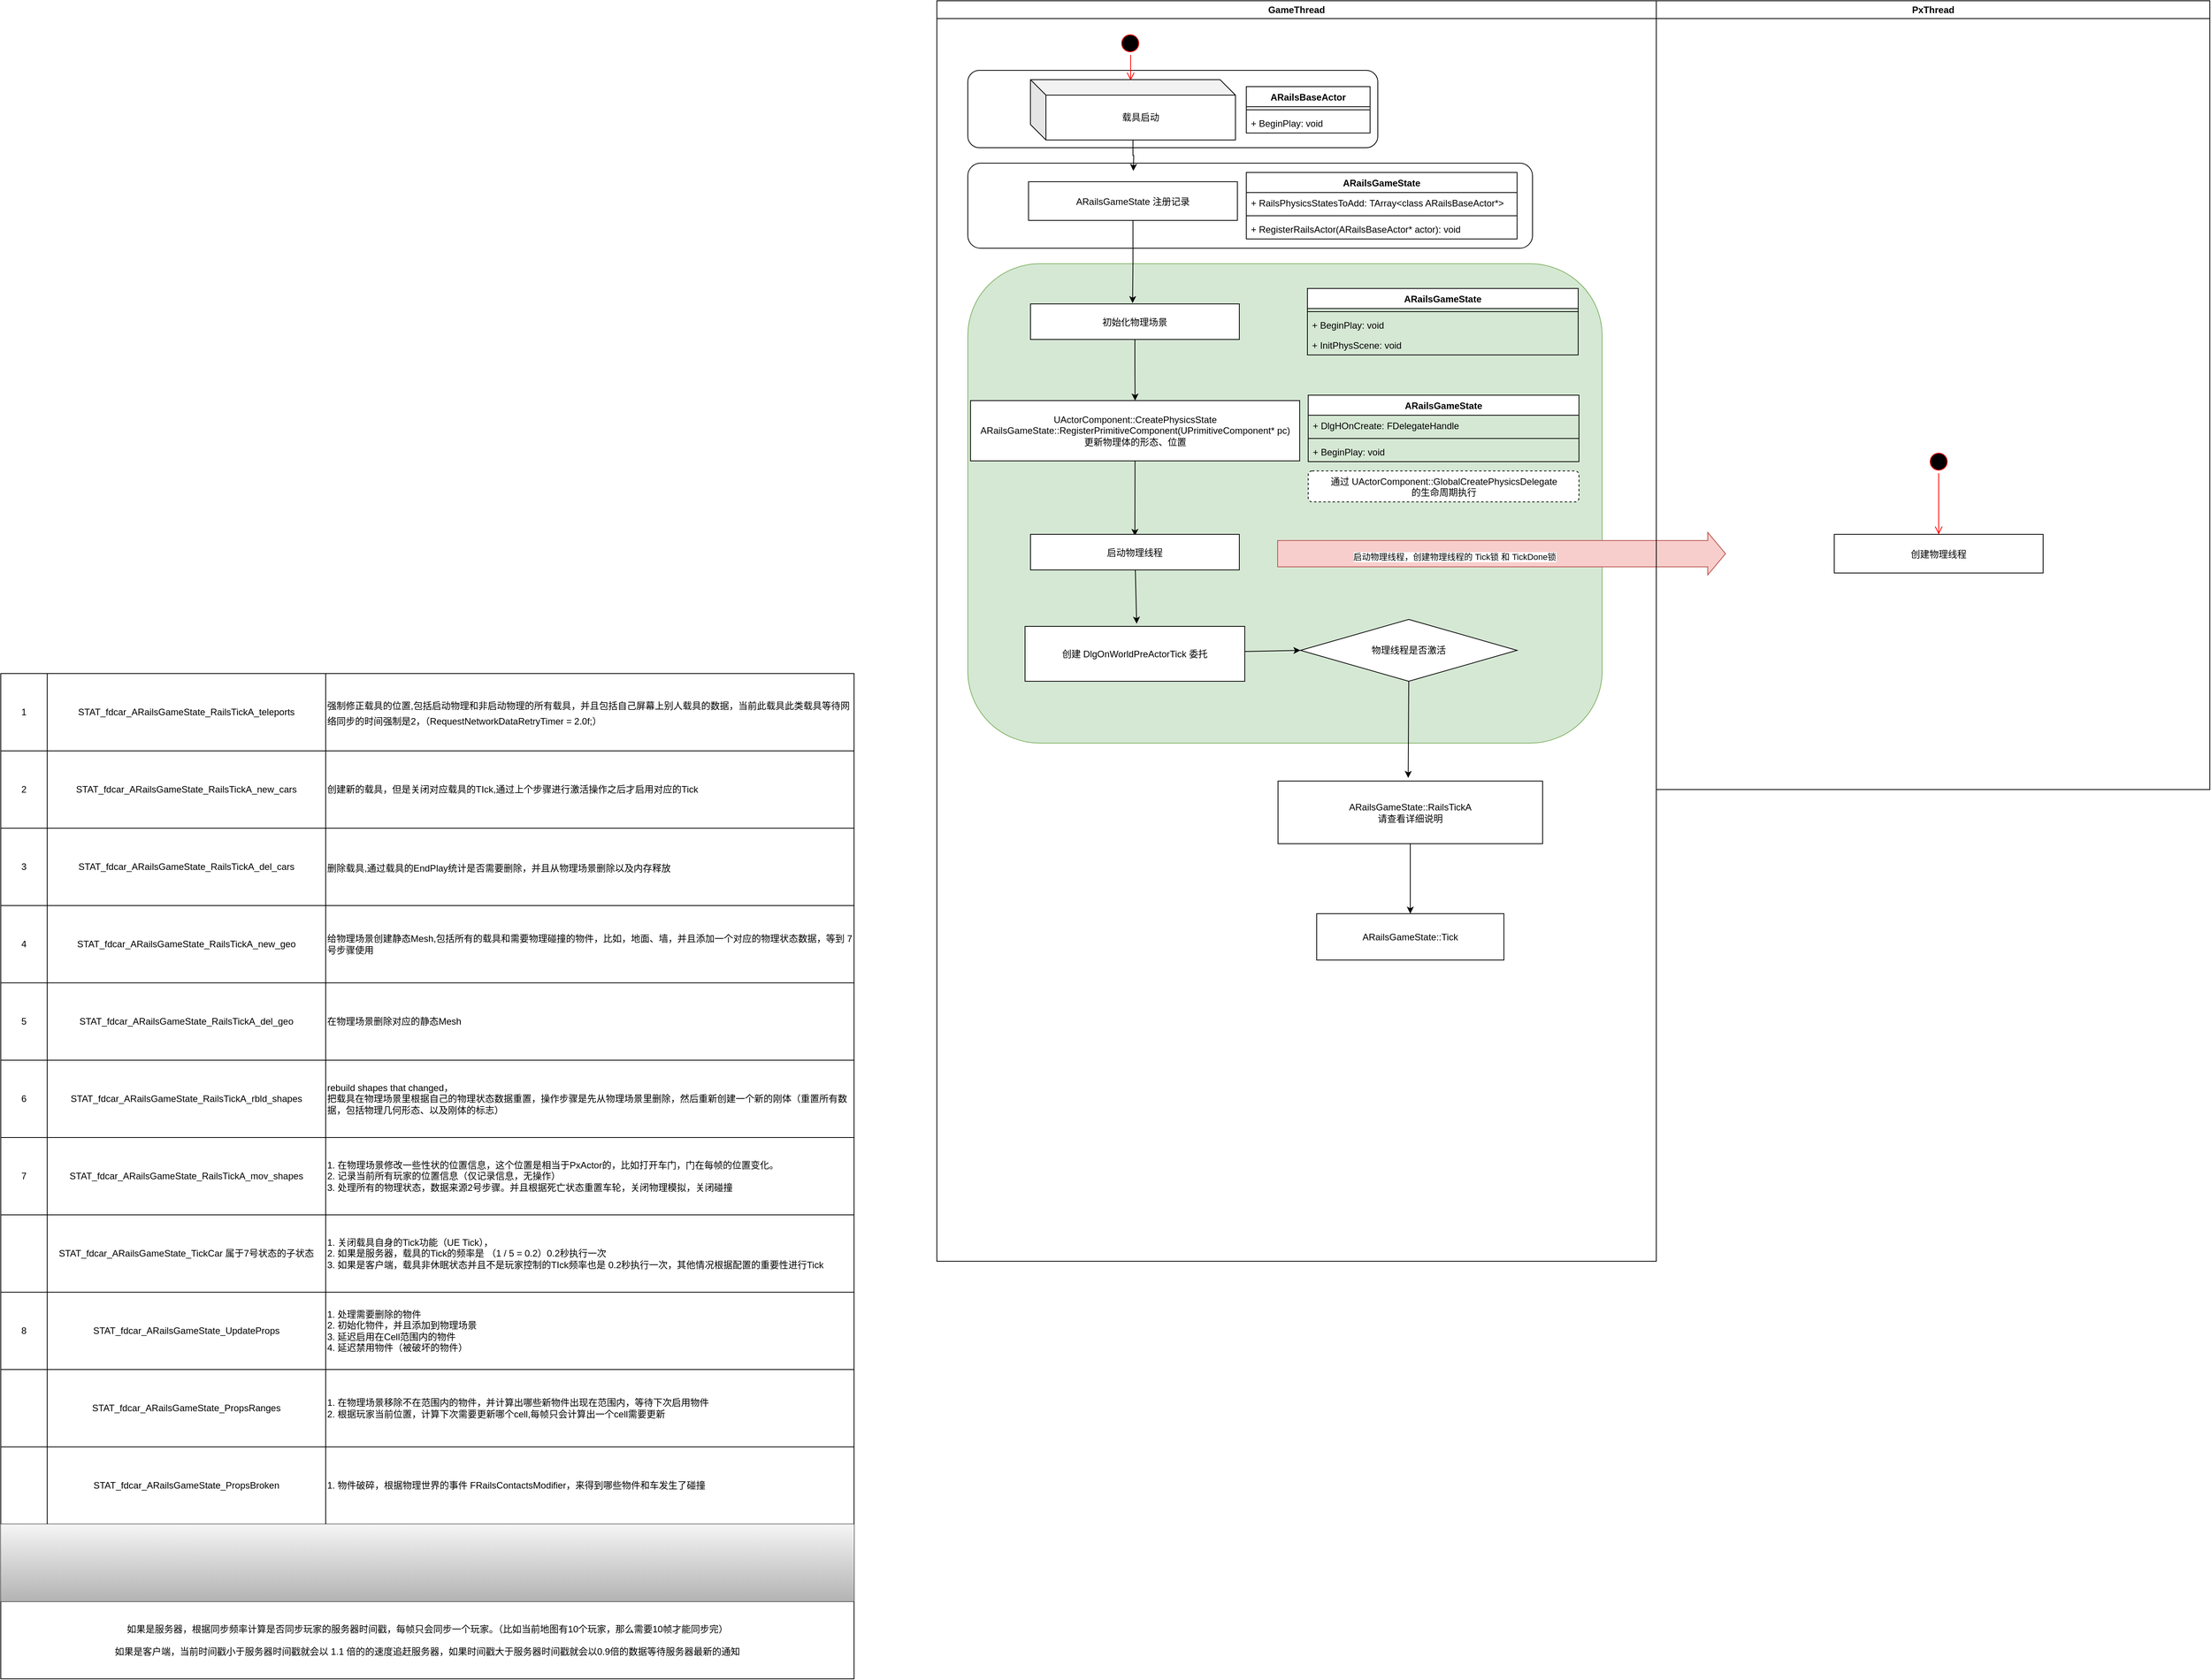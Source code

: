 <mxfile version="20.8.5" type="github">
  <diagram name="Page-1" id="e7e014a7-5840-1c2e-5031-d8a46d1fe8dd">
    <mxGraphModel dx="3088" dy="756" grid="1" gridSize="10" guides="1" tooltips="1" connect="1" arrows="1" fold="1" page="1" pageScale="1" pageWidth="1654" pageHeight="1169" background="none" math="0" shadow="0">
      <root>
        <mxCell id="0" />
        <mxCell id="1" parent="0" />
        <mxCell id="2" value="GameThread" style="swimlane;whiteSpace=wrap" parent="1" vertex="1">
          <mxGeometry x="-140" y="150" width="930" height="1630" as="geometry" />
        </mxCell>
        <mxCell id="wbHjeguqodvjs2tDxC9u-78" value="" style="rounded=1;whiteSpace=wrap;html=1;direction=east;labelBackgroundColor=none;labelBorderColor=none;fillColor=#d5e8d4;strokeColor=#82b366;" parent="2" vertex="1">
          <mxGeometry x="40" y="340" width="820" height="620" as="geometry" />
        </mxCell>
        <mxCell id="wbHjeguqodvjs2tDxC9u-75" value="" style="rounded=1;whiteSpace=wrap;html=1;fontColor=#000000;" parent="2" vertex="1">
          <mxGeometry x="40" y="210" width="730" height="110" as="geometry" />
        </mxCell>
        <mxCell id="wbHjeguqodvjs2tDxC9u-59" value="" style="rounded=1;whiteSpace=wrap;html=1;fontColor=#000000;" parent="2" vertex="1">
          <mxGeometry x="40" y="90" width="530" height="100" as="geometry" />
        </mxCell>
        <mxCell id="5" value="" style="ellipse;shape=startState;fillColor=#000000;strokeColor=#ff0000;" parent="2" vertex="1">
          <mxGeometry x="235" y="40" width="30" height="30" as="geometry" />
        </mxCell>
        <mxCell id="6" value="" style="edgeStyle=elbowEdgeStyle;elbow=horizontal;verticalAlign=bottom;endArrow=open;endSize=8;strokeColor=#FF0000;endFill=1;rounded=0;entryX=0.488;entryY=0.013;entryDx=0;entryDy=0;entryPerimeter=0;" parent="2" source="5" target="wbHjeguqodvjs2tDxC9u-44" edge="1">
          <mxGeometry x="171" y="40" as="geometry">
            <mxPoint x="186.5" y="110" as="targetPoint" />
          </mxGeometry>
        </mxCell>
        <mxCell id="wbHjeguqodvjs2tDxC9u-52" value="" style="edgeStyle=orthogonalEdgeStyle;rounded=0;orthogonalLoop=1;jettySize=auto;html=1;fontColor=#000000;entryX=0.489;entryY=-0.022;entryDx=0;entryDy=0;entryPerimeter=0;verticalAlign=bottom;" parent="2" source="8" target="10" edge="1">
          <mxGeometry relative="1" as="geometry" />
        </mxCell>
        <mxCell id="8" value="ARailsGameState 注册记录" style="" parent="2" vertex="1">
          <mxGeometry x="118.5" y="234" width="270" height="50" as="geometry" />
        </mxCell>
        <mxCell id="wbHjeguqodvjs2tDxC9u-53" value="" style="edgeStyle=orthogonalEdgeStyle;rounded=0;orthogonalLoop=1;jettySize=auto;html=1;fontColor=#000000;" parent="2" source="10" target="wbHjeguqodvjs2tDxC9u-45" edge="1">
          <mxGeometry relative="1" as="geometry" />
        </mxCell>
        <mxCell id="10" value="初始化物理场景" style="" parent="2" vertex="1">
          <mxGeometry x="121" y="392" width="270" height="46" as="geometry" />
        </mxCell>
        <mxCell id="wbHjeguqodvjs2tDxC9u-50" style="edgeStyle=orthogonalEdgeStyle;rounded=0;orthogonalLoop=1;jettySize=auto;html=1;fontColor=#000000;verticalAlign=bottom;" parent="2" source="wbHjeguqodvjs2tDxC9u-44" edge="1">
          <mxGeometry relative="1" as="geometry">
            <mxPoint x="254" y="220" as="targetPoint" />
          </mxGeometry>
        </mxCell>
        <mxCell id="wbHjeguqodvjs2tDxC9u-44" value="载具启动" style="shape=cube;whiteSpace=wrap;html=1;boundedLbl=1;backgroundOutline=1;darkOpacity=0.05;darkOpacity2=0.1;" parent="2" vertex="1">
          <mxGeometry x="121" y="102" width="265" height="78" as="geometry" />
        </mxCell>
        <mxCell id="wbHjeguqodvjs2tDxC9u-107" value="" style="edgeStyle=none;rounded=0;orthogonalLoop=1;jettySize=auto;html=1;fontColor=#000000;entryX=0.5;entryY=0.043;entryDx=0;entryDy=0;entryPerimeter=0;" parent="2" source="wbHjeguqodvjs2tDxC9u-45" target="wbHjeguqodvjs2tDxC9u-106" edge="1">
          <mxGeometry relative="1" as="geometry" />
        </mxCell>
        <mxCell id="wbHjeguqodvjs2tDxC9u-45" value="UActorComponent::CreatePhysicsState&lt;br&gt;ARailsGameState::RegisterPrimitiveComponent(UPrimitiveComponent* pc)&lt;br&gt;更新物理体的形态、位置" style="html=1;fontColor=#000000;" parent="2" vertex="1">
          <mxGeometry x="43.5" y="517" width="425.5" height="78" as="geometry" />
        </mxCell>
        <mxCell id="wbHjeguqodvjs2tDxC9u-54" value="ARailsBaseActor" style="swimlane;fontStyle=1;align=center;verticalAlign=top;childLayout=stackLayout;horizontal=1;startSize=26;horizontalStack=0;resizeParent=1;resizeParentMax=0;resizeLast=0;collapsible=1;marginBottom=0;fontColor=#000000;" parent="2" vertex="1">
          <mxGeometry x="400" y="111" width="160" height="60" as="geometry" />
        </mxCell>
        <mxCell id="wbHjeguqodvjs2tDxC9u-56" value="" style="line;strokeWidth=1;fillColor=none;align=left;verticalAlign=middle;spacingTop=-1;spacingLeft=3;spacingRight=3;rotatable=0;labelPosition=right;points=[];portConstraint=eastwest;strokeColor=inherit;fontColor=#000000;" parent="wbHjeguqodvjs2tDxC9u-54" vertex="1">
          <mxGeometry y="26" width="160" height="8" as="geometry" />
        </mxCell>
        <mxCell id="wbHjeguqodvjs2tDxC9u-57" value="+ BeginPlay: void" style="text;strokeColor=none;fillColor=none;align=left;verticalAlign=top;spacingLeft=4;spacingRight=4;overflow=hidden;rotatable=0;points=[[0,0.5],[1,0.5]];portConstraint=eastwest;fontColor=#000000;" parent="wbHjeguqodvjs2tDxC9u-54" vertex="1">
          <mxGeometry y="34" width="160" height="26" as="geometry" />
        </mxCell>
        <mxCell id="wbHjeguqodvjs2tDxC9u-60" value="ARailsGameState" style="swimlane;fontStyle=1;align=center;verticalAlign=top;childLayout=stackLayout;horizontal=1;startSize=26;horizontalStack=0;resizeParent=1;resizeParentMax=0;resizeLast=0;collapsible=1;marginBottom=0;fontColor=#000000;" parent="2" vertex="1">
          <mxGeometry x="400" y="222" width="350" height="86" as="geometry" />
        </mxCell>
        <mxCell id="wbHjeguqodvjs2tDxC9u-61" value="+ RailsPhysicsStatesToAdd: TArray&lt;class ARailsBaseActor*&gt; " style="text;strokeColor=none;fillColor=none;align=left;verticalAlign=top;spacingLeft=4;spacingRight=4;overflow=hidden;rotatable=0;points=[[0,0.5],[1,0.5]];portConstraint=eastwest;fontColor=#000000;" parent="wbHjeguqodvjs2tDxC9u-60" vertex="1">
          <mxGeometry y="26" width="350" height="26" as="geometry" />
        </mxCell>
        <mxCell id="wbHjeguqodvjs2tDxC9u-62" value="" style="line;strokeWidth=1;fillColor=none;align=left;verticalAlign=middle;spacingTop=-1;spacingLeft=3;spacingRight=3;rotatable=0;labelPosition=right;points=[];portConstraint=eastwest;strokeColor=inherit;fontColor=#000000;" parent="wbHjeguqodvjs2tDxC9u-60" vertex="1">
          <mxGeometry y="52" width="350" height="8" as="geometry" />
        </mxCell>
        <mxCell id="wbHjeguqodvjs2tDxC9u-63" value="+ RegisterRailsActor(ARailsBaseActor* actor): void" style="text;strokeColor=none;fillColor=none;align=left;verticalAlign=top;spacingLeft=4;spacingRight=4;overflow=hidden;rotatable=0;points=[[0,0.5],[1,0.5]];portConstraint=eastwest;fontColor=#000000;" parent="wbHjeguqodvjs2tDxC9u-60" vertex="1">
          <mxGeometry y="60" width="350" height="26" as="geometry" />
        </mxCell>
        <mxCell id="wbHjeguqodvjs2tDxC9u-79" value="ARailsGameState" style="swimlane;fontStyle=1;align=center;verticalAlign=top;childLayout=stackLayout;horizontal=1;startSize=26;horizontalStack=0;resizeParent=1;resizeParentMax=0;resizeLast=0;collapsible=1;marginBottom=0;fontColor=#000000;" parent="2" vertex="1">
          <mxGeometry x="479" y="372" width="350" height="86" as="geometry" />
        </mxCell>
        <mxCell id="wbHjeguqodvjs2tDxC9u-81" value="" style="line;strokeWidth=1;fillColor=none;align=left;verticalAlign=middle;spacingTop=-1;spacingLeft=3;spacingRight=3;rotatable=0;labelPosition=right;points=[];portConstraint=eastwest;strokeColor=inherit;fontColor=#000000;" parent="wbHjeguqodvjs2tDxC9u-79" vertex="1">
          <mxGeometry y="26" width="350" height="8" as="geometry" />
        </mxCell>
        <mxCell id="wbHjeguqodvjs2tDxC9u-82" value="+ BeginPlay: void" style="text;strokeColor=none;fillColor=none;align=left;verticalAlign=top;spacingLeft=4;spacingRight=4;overflow=hidden;rotatable=0;points=[[0,0.5],[1,0.5]];portConstraint=eastwest;fontColor=#000000;" parent="wbHjeguqodvjs2tDxC9u-79" vertex="1">
          <mxGeometry y="34" width="350" height="26" as="geometry" />
        </mxCell>
        <mxCell id="wbHjeguqodvjs2tDxC9u-83" value="+ InitPhysScene: void" style="text;strokeColor=none;fillColor=none;align=left;verticalAlign=top;spacingLeft=4;spacingRight=4;overflow=hidden;rotatable=0;points=[[0,0.5],[1,0.5]];portConstraint=eastwest;fontColor=#000000;" parent="wbHjeguqodvjs2tDxC9u-79" vertex="1">
          <mxGeometry y="60" width="350" height="26" as="geometry" />
        </mxCell>
        <mxCell id="wbHjeguqodvjs2tDxC9u-92" value="ARailsGameState" style="swimlane;fontStyle=1;align=center;verticalAlign=top;childLayout=stackLayout;horizontal=1;startSize=26;horizontalStack=0;resizeParent=1;resizeParentMax=0;resizeLast=0;collapsible=1;marginBottom=0;fontColor=#000000;" parent="2" vertex="1">
          <mxGeometry x="480" y="510" width="350" height="86" as="geometry" />
        </mxCell>
        <mxCell id="wbHjeguqodvjs2tDxC9u-93" value="+ DlgHOnCreate: FDelegateHandle" style="text;strokeColor=none;fillColor=none;align=left;verticalAlign=top;spacingLeft=4;spacingRight=4;overflow=hidden;rotatable=0;points=[[0,0.5],[1,0.5]];portConstraint=eastwest;fontColor=#000000;" parent="wbHjeguqodvjs2tDxC9u-92" vertex="1">
          <mxGeometry y="26" width="350" height="26" as="geometry" />
        </mxCell>
        <mxCell id="wbHjeguqodvjs2tDxC9u-94" value="" style="line;strokeWidth=1;fillColor=none;align=left;verticalAlign=middle;spacingTop=-1;spacingLeft=3;spacingRight=3;rotatable=0;labelPosition=right;points=[];portConstraint=eastwest;strokeColor=inherit;fontColor=#000000;" parent="wbHjeguqodvjs2tDxC9u-92" vertex="1">
          <mxGeometry y="52" width="350" height="8" as="geometry" />
        </mxCell>
        <mxCell id="wbHjeguqodvjs2tDxC9u-95" value="+ BeginPlay: void" style="text;strokeColor=none;fillColor=none;align=left;verticalAlign=top;spacingLeft=4;spacingRight=4;overflow=hidden;rotatable=0;points=[[0,0.5],[1,0.5]];portConstraint=eastwest;fontColor=#000000;" parent="wbHjeguqodvjs2tDxC9u-92" vertex="1">
          <mxGeometry y="60" width="350" height="26" as="geometry" />
        </mxCell>
        <mxCell id="wbHjeguqodvjs2tDxC9u-96" value="通过&amp;nbsp;UActorComponent::GlobalCreatePhysicsDelegate&lt;br&gt;的生命周期执行" style="html=1;align=center;verticalAlign=top;rounded=1;absoluteArcSize=1;arcSize=10;dashed=1;fontColor=#000000;" parent="2" vertex="1">
          <mxGeometry x="480" y="608" width="350" height="40" as="geometry" />
        </mxCell>
        <mxCell id="wbHjeguqodvjs2tDxC9u-118" value="" style="edgeStyle=none;rounded=0;orthogonalLoop=1;jettySize=auto;html=1;fontColor=#000000;entryX=0.508;entryY=-0.05;entryDx=0;entryDy=0;entryPerimeter=0;" parent="2" source="wbHjeguqodvjs2tDxC9u-106" target="wbHjeguqodvjs2tDxC9u-117" edge="1">
          <mxGeometry relative="1" as="geometry" />
        </mxCell>
        <mxCell id="wbHjeguqodvjs2tDxC9u-106" value="启动物理线程" style="" parent="2" vertex="1">
          <mxGeometry x="121" y="690" width="270" height="46" as="geometry" />
        </mxCell>
        <mxCell id="wbHjeguqodvjs2tDxC9u-120" value="" style="edgeStyle=none;rounded=0;orthogonalLoop=1;jettySize=auto;html=1;fontColor=#000000;entryX=0;entryY=0.5;entryDx=0;entryDy=0;" parent="2" source="wbHjeguqodvjs2tDxC9u-117" target="wbHjeguqodvjs2tDxC9u-119" edge="1">
          <mxGeometry relative="1" as="geometry">
            <mxPoint x="478" y="844.5" as="targetPoint" />
          </mxGeometry>
        </mxCell>
        <mxCell id="wbHjeguqodvjs2tDxC9u-114" value="" style="shape=flexArrow;endArrow=classic;html=1;rounded=0;fontColor=#000000;width=34;endSize=7.33;fillColor=#f8cecc;strokeColor=#b85450;" parent="2" edge="1">
          <mxGeometry width="50" height="50" relative="1" as="geometry">
            <mxPoint x="440" y="715" as="sourcePoint" />
            <mxPoint x="1020" y="715" as="targetPoint" />
          </mxGeometry>
        </mxCell>
        <mxCell id="wbHjeguqodvjs2tDxC9u-115" value="启动物理线程，创建物理线程的 Tick锁 和 TickDone锁" style="edgeLabel;html=1;align=center;verticalAlign=middle;resizable=0;points=[];fontColor=#000000;" parent="wbHjeguqodvjs2tDxC9u-114" vertex="1" connectable="0">
          <mxGeometry x="-0.21" y="-4" relative="1" as="geometry">
            <mxPoint as="offset" />
          </mxGeometry>
        </mxCell>
        <mxCell id="wbHjeguqodvjs2tDxC9u-117" value="创建 DlgOnWorldPreActorTick 委托" style="whiteSpace=wrap;html=1;fillColor=rgb(255, 255, 255);" parent="2" vertex="1">
          <mxGeometry x="114" y="809" width="284" height="71" as="geometry" />
        </mxCell>
        <mxCell id="wbHjeguqodvjs2tDxC9u-121" value="" style="edgeStyle=none;rounded=0;orthogonalLoop=1;jettySize=auto;html=1;fontColor=#000000;entryX=0.492;entryY=-0.05;entryDx=0;entryDy=0;entryPerimeter=0;exitX=0.5;exitY=1;exitDx=0;exitDy=0;" parent="2" source="wbHjeguqodvjs2tDxC9u-119" target="wbHjeguqodvjs2tDxC9u-122" edge="1">
          <mxGeometry relative="1" as="geometry">
            <mxPoint x="610" y="960" as="targetPoint" />
          </mxGeometry>
        </mxCell>
        <mxCell id="wbHjeguqodvjs2tDxC9u-119" value="物理线程是否激活" style="rhombus;whiteSpace=wrap;html=1;labelBackgroundColor=none;labelBorderColor=none;fontColor=#000000;" parent="2" vertex="1">
          <mxGeometry x="470" y="800" width="280" height="80" as="geometry" />
        </mxCell>
        <mxCell id="FNyUqGdwHOKe_9VwY6Nw-46" value="" style="edgeStyle=orthogonalEdgeStyle;rounded=0;orthogonalLoop=1;jettySize=auto;html=1;" edge="1" parent="2" source="wbHjeguqodvjs2tDxC9u-122" target="FNyUqGdwHOKe_9VwY6Nw-45">
          <mxGeometry relative="1" as="geometry" />
        </mxCell>
        <mxCell id="wbHjeguqodvjs2tDxC9u-122" value="ARailsGameState::RailsTickA&lt;br&gt;请查看详细说明" style="whiteSpace=wrap;html=1;fillColor=rgb(255, 255, 255);fontColor=#000000;labelBackgroundColor=none;labelBorderColor=none;align=center;" parent="2" vertex="1">
          <mxGeometry x="441" y="1009" width="342" height="81" as="geometry" />
        </mxCell>
        <mxCell id="FNyUqGdwHOKe_9VwY6Nw-45" value="ARailsGameState::Tick" style="whiteSpace=wrap;html=1;fillColor=rgb(255, 255, 255);strokeColor=rgb(0, 0, 0);fontColor=#000000;labelBackgroundColor=none;labelBorderColor=none;" vertex="1" parent="2">
          <mxGeometry x="491" y="1180.5" width="242" height="60" as="geometry" />
        </mxCell>
        <mxCell id="3" value="PxThread" style="swimlane;whiteSpace=wrap" parent="1" vertex="1">
          <mxGeometry x="790" y="150" width="715.5" height="1020" as="geometry" />
        </mxCell>
        <mxCell id="13" value="" style="ellipse;shape=startState;fillColor=#000000;strokeColor=#ff0000;" parent="3" vertex="1">
          <mxGeometry x="350" y="581" width="30" height="30" as="geometry" />
        </mxCell>
        <mxCell id="14" value="" style="edgeStyle=elbowEdgeStyle;elbow=horizontal;verticalAlign=bottom;endArrow=open;endSize=8;strokeColor=#FF0000;endFill=1;rounded=0;entryX=0.5;entryY=0;entryDx=0;entryDy=0;" parent="3" source="13" edge="1" target="FNyUqGdwHOKe_9VwY6Nw-47">
          <mxGeometry x="330" y="561" as="geometry">
            <mxPoint x="365" y="676" as="targetPoint" />
          </mxGeometry>
        </mxCell>
        <mxCell id="FNyUqGdwHOKe_9VwY6Nw-47" value="创建物理线程" style="" vertex="1" parent="3">
          <mxGeometry x="230" y="690" width="270" height="50" as="geometry" />
        </mxCell>
        <mxCell id="x4Ofn-lIwSmjH5Ii23ha-21" value="" style="shape=table;startSize=0;container=1;collapsible=0;childLayout=tableLayout;fontSize=16;" parent="1" vertex="1">
          <mxGeometry x="-1350" y="1020" width="1103" height="1300" as="geometry" />
        </mxCell>
        <mxCell id="x4Ofn-lIwSmjH5Ii23ha-22" value="" style="shape=tableRow;horizontal=0;startSize=0;swimlaneHead=0;swimlaneBody=0;strokeColor=inherit;top=0;left=0;bottom=0;right=0;collapsible=0;dropTarget=0;fillColor=none;points=[[0,0.5],[1,0.5]];portConstraint=eastwest;fontSize=16;" parent="x4Ofn-lIwSmjH5Ii23ha-21" vertex="1">
          <mxGeometry width="1103" height="100" as="geometry" />
        </mxCell>
        <mxCell id="FNyUqGdwHOKe_9VwY6Nw-17" value="1" style="shape=partialRectangle;html=1;whiteSpace=wrap;connectable=0;strokeColor=inherit;overflow=hidden;fillColor=none;top=0;left=0;bottom=0;right=0;pointerEvents=1;fontSize=12;" vertex="1" parent="x4Ofn-lIwSmjH5Ii23ha-22">
          <mxGeometry width="60" height="100" as="geometry">
            <mxRectangle width="60" height="100" as="alternateBounds" />
          </mxGeometry>
        </mxCell>
        <mxCell id="x4Ofn-lIwSmjH5Ii23ha-23" value="STAT_fdcar_ARailsGameState_RailsTickA_teleports" style="shape=partialRectangle;html=1;whiteSpace=wrap;connectable=0;strokeColor=inherit;overflow=hidden;fillColor=none;top=0;left=0;bottom=0;right=0;pointerEvents=1;fontSize=12;" parent="x4Ofn-lIwSmjH5Ii23ha-22" vertex="1">
          <mxGeometry x="60" width="360" height="100" as="geometry">
            <mxRectangle width="360" height="100" as="alternateBounds" />
          </mxGeometry>
        </mxCell>
        <mxCell id="x4Ofn-lIwSmjH5Ii23ha-24" value="&lt;font style=&quot;font-size: 12px;&quot;&gt;强制修正载具的位置,包括启动物理和非启动物理的所有载具，并且包括自己屏幕上别人载具的数据，当前此载具此类载具等待网络同步的时间强制是2，（RequestNetworkDataRetryTimer = 2.0f;）&lt;/font&gt;" style="shape=partialRectangle;html=1;whiteSpace=wrap;connectable=0;strokeColor=inherit;overflow=hidden;fillColor=none;top=0;left=0;bottom=0;right=0;pointerEvents=1;fontSize=16;align=left;" parent="x4Ofn-lIwSmjH5Ii23ha-22" vertex="1">
          <mxGeometry x="420" width="683" height="100" as="geometry">
            <mxRectangle width="683" height="100" as="alternateBounds" />
          </mxGeometry>
        </mxCell>
        <mxCell id="x4Ofn-lIwSmjH5Ii23ha-26" value="" style="shape=tableRow;horizontal=0;startSize=0;swimlaneHead=0;swimlaneBody=0;strokeColor=inherit;top=0;left=0;bottom=0;right=0;collapsible=0;dropTarget=0;fillColor=none;points=[[0,0.5],[1,0.5]];portConstraint=eastwest;fontSize=12;" parent="x4Ofn-lIwSmjH5Ii23ha-21" vertex="1">
          <mxGeometry y="100" width="1103" height="100" as="geometry" />
        </mxCell>
        <mxCell id="FNyUqGdwHOKe_9VwY6Nw-18" value="2" style="shape=partialRectangle;html=1;whiteSpace=wrap;connectable=0;strokeColor=inherit;overflow=hidden;fillColor=none;top=0;left=0;bottom=0;right=0;pointerEvents=1;fontSize=12;" vertex="1" parent="x4Ofn-lIwSmjH5Ii23ha-26">
          <mxGeometry width="60" height="100" as="geometry">
            <mxRectangle width="60" height="100" as="alternateBounds" />
          </mxGeometry>
        </mxCell>
        <mxCell id="x4Ofn-lIwSmjH5Ii23ha-27" value="STAT_fdcar_ARailsGameState_RailsTickA_new_cars" style="shape=partialRectangle;html=1;whiteSpace=wrap;connectable=0;strokeColor=inherit;overflow=hidden;fillColor=none;top=0;left=0;bottom=0;right=0;pointerEvents=1;fontSize=12;" parent="x4Ofn-lIwSmjH5Ii23ha-26" vertex="1">
          <mxGeometry x="60" width="360" height="100" as="geometry">
            <mxRectangle width="360" height="100" as="alternateBounds" />
          </mxGeometry>
        </mxCell>
        <mxCell id="x4Ofn-lIwSmjH5Ii23ha-28" value="&lt;font style=&quot;font-size: 12px;&quot;&gt;创建新的载具，但是关闭对应载具的TIck,通过上个步骤进行激活操作之后才启用对应的Tick&lt;/font&gt;" style="shape=partialRectangle;html=1;whiteSpace=wrap;connectable=0;strokeColor=inherit;overflow=hidden;fillColor=none;top=0;left=0;bottom=0;right=0;pointerEvents=1;fontSize=12;align=left;" parent="x4Ofn-lIwSmjH5Ii23ha-26" vertex="1">
          <mxGeometry x="420" width="683" height="100" as="geometry">
            <mxRectangle width="683" height="100" as="alternateBounds" />
          </mxGeometry>
        </mxCell>
        <mxCell id="x4Ofn-lIwSmjH5Ii23ha-30" value="" style="shape=tableRow;horizontal=0;startSize=0;swimlaneHead=0;swimlaneBody=0;strokeColor=inherit;top=0;left=0;bottom=0;right=0;collapsible=0;dropTarget=0;fillColor=none;points=[[0,0.5],[1,0.5]];portConstraint=eastwest;fontSize=16;" parent="x4Ofn-lIwSmjH5Ii23ha-21" vertex="1">
          <mxGeometry y="200" width="1103" height="100" as="geometry" />
        </mxCell>
        <mxCell id="FNyUqGdwHOKe_9VwY6Nw-19" value="3" style="shape=partialRectangle;html=1;whiteSpace=wrap;connectable=0;strokeColor=inherit;overflow=hidden;fillColor=none;top=0;left=0;bottom=0;right=0;pointerEvents=1;fontSize=12;" vertex="1" parent="x4Ofn-lIwSmjH5Ii23ha-30">
          <mxGeometry width="60" height="100" as="geometry">
            <mxRectangle width="60" height="100" as="alternateBounds" />
          </mxGeometry>
        </mxCell>
        <mxCell id="x4Ofn-lIwSmjH5Ii23ha-31" value="STAT_fdcar_ARailsGameState_RailsTickA_del_cars" style="shape=partialRectangle;html=1;whiteSpace=wrap;connectable=0;strokeColor=inherit;overflow=hidden;fillColor=none;top=0;left=0;bottom=0;right=0;pointerEvents=1;fontSize=12;" parent="x4Ofn-lIwSmjH5Ii23ha-30" vertex="1">
          <mxGeometry x="60" width="360" height="100" as="geometry">
            <mxRectangle width="360" height="100" as="alternateBounds" />
          </mxGeometry>
        </mxCell>
        <mxCell id="x4Ofn-lIwSmjH5Ii23ha-32" value="&lt;font style=&quot;font-size: 12px;&quot;&gt;删除载具,通过载具的EndPlay统计是否需要删除，并且从物理场景删除以及内存释放&lt;/font&gt;" style="shape=partialRectangle;html=1;whiteSpace=wrap;connectable=0;strokeColor=inherit;overflow=hidden;fillColor=none;top=0;left=0;bottom=0;right=0;pointerEvents=1;fontSize=16;align=left;" parent="x4Ofn-lIwSmjH5Ii23ha-30" vertex="1">
          <mxGeometry x="420" width="683" height="100" as="geometry">
            <mxRectangle width="683" height="100" as="alternateBounds" />
          </mxGeometry>
        </mxCell>
        <mxCell id="x4Ofn-lIwSmjH5Ii23ha-34" style="shape=tableRow;horizontal=0;startSize=0;swimlaneHead=0;swimlaneBody=0;strokeColor=inherit;top=0;left=0;bottom=0;right=0;collapsible=0;dropTarget=0;fillColor=none;points=[[0,0.5],[1,0.5]];portConstraint=eastwest;fontSize=16;" parent="x4Ofn-lIwSmjH5Ii23ha-21" vertex="1">
          <mxGeometry y="300" width="1103" height="100" as="geometry" />
        </mxCell>
        <mxCell id="FNyUqGdwHOKe_9VwY6Nw-20" value="4" style="shape=partialRectangle;html=1;whiteSpace=wrap;connectable=0;strokeColor=inherit;overflow=hidden;fillColor=none;top=0;left=0;bottom=0;right=0;pointerEvents=1;fontSize=12;" vertex="1" parent="x4Ofn-lIwSmjH5Ii23ha-34">
          <mxGeometry width="60" height="100" as="geometry">
            <mxRectangle width="60" height="100" as="alternateBounds" />
          </mxGeometry>
        </mxCell>
        <mxCell id="x4Ofn-lIwSmjH5Ii23ha-35" value="STAT_fdcar_ARailsGameState_RailsTickA_new_geo" style="shape=partialRectangle;html=1;whiteSpace=wrap;connectable=0;strokeColor=inherit;overflow=hidden;fillColor=none;top=0;left=0;bottom=0;right=0;pointerEvents=1;fontSize=12;" parent="x4Ofn-lIwSmjH5Ii23ha-34" vertex="1">
          <mxGeometry x="60" width="360" height="100" as="geometry">
            <mxRectangle width="360" height="100" as="alternateBounds" />
          </mxGeometry>
        </mxCell>
        <mxCell id="x4Ofn-lIwSmjH5Ii23ha-36" value="给物理场景创建静态Mesh,包括所有的载具和需要物理碰撞的物件，比如，地面、墙，并且添加一个对应的物理状态数据，等到 7号步骤使用" style="shape=partialRectangle;html=1;whiteSpace=wrap;connectable=0;strokeColor=inherit;overflow=hidden;fillColor=none;top=0;left=0;bottom=0;right=0;pointerEvents=1;fontSize=12;align=left;" parent="x4Ofn-lIwSmjH5Ii23ha-34" vertex="1">
          <mxGeometry x="420" width="683" height="100" as="geometry">
            <mxRectangle width="683" height="100" as="alternateBounds" />
          </mxGeometry>
        </mxCell>
        <mxCell id="x4Ofn-lIwSmjH5Ii23ha-37" style="shape=tableRow;horizontal=0;startSize=0;swimlaneHead=0;swimlaneBody=0;strokeColor=inherit;top=0;left=0;bottom=0;right=0;collapsible=0;dropTarget=0;fillColor=none;points=[[0,0.5],[1,0.5]];portConstraint=eastwest;fontSize=16;" parent="x4Ofn-lIwSmjH5Ii23ha-21" vertex="1">
          <mxGeometry y="400" width="1103" height="100" as="geometry" />
        </mxCell>
        <mxCell id="FNyUqGdwHOKe_9VwY6Nw-21" value="5" style="shape=partialRectangle;html=1;whiteSpace=wrap;connectable=0;strokeColor=inherit;overflow=hidden;fillColor=none;top=0;left=0;bottom=0;right=0;pointerEvents=1;fontSize=12;" vertex="1" parent="x4Ofn-lIwSmjH5Ii23ha-37">
          <mxGeometry width="60" height="100" as="geometry">
            <mxRectangle width="60" height="100" as="alternateBounds" />
          </mxGeometry>
        </mxCell>
        <mxCell id="x4Ofn-lIwSmjH5Ii23ha-38" value="STAT_fdcar_ARailsGameState_RailsTickA_del_geo" style="shape=partialRectangle;html=1;whiteSpace=wrap;connectable=0;strokeColor=inherit;overflow=hidden;fillColor=none;top=0;left=0;bottom=0;right=0;pointerEvents=1;fontSize=12;" parent="x4Ofn-lIwSmjH5Ii23ha-37" vertex="1">
          <mxGeometry x="60" width="360" height="100" as="geometry">
            <mxRectangle width="360" height="100" as="alternateBounds" />
          </mxGeometry>
        </mxCell>
        <mxCell id="x4Ofn-lIwSmjH5Ii23ha-39" value="在物理场景删除对应的静态Mesh" style="shape=partialRectangle;html=1;whiteSpace=wrap;connectable=0;strokeColor=inherit;overflow=hidden;fillColor=none;top=0;left=0;bottom=0;right=0;pointerEvents=1;fontSize=12;align=left;" parent="x4Ofn-lIwSmjH5Ii23ha-37" vertex="1">
          <mxGeometry x="420" width="683" height="100" as="geometry">
            <mxRectangle width="683" height="100" as="alternateBounds" />
          </mxGeometry>
        </mxCell>
        <mxCell id="x4Ofn-lIwSmjH5Ii23ha-40" style="shape=tableRow;horizontal=0;startSize=0;swimlaneHead=0;swimlaneBody=0;strokeColor=inherit;top=0;left=0;bottom=0;right=0;collapsible=0;dropTarget=0;fillColor=none;points=[[0,0.5],[1,0.5]];portConstraint=eastwest;fontSize=16;" parent="x4Ofn-lIwSmjH5Ii23ha-21" vertex="1">
          <mxGeometry y="500" width="1103" height="100" as="geometry" />
        </mxCell>
        <mxCell id="FNyUqGdwHOKe_9VwY6Nw-22" value="6" style="shape=partialRectangle;html=1;whiteSpace=wrap;connectable=0;strokeColor=inherit;overflow=hidden;fillColor=none;top=0;left=0;bottom=0;right=0;pointerEvents=1;fontSize=12;" vertex="1" parent="x4Ofn-lIwSmjH5Ii23ha-40">
          <mxGeometry width="60" height="100" as="geometry">
            <mxRectangle width="60" height="100" as="alternateBounds" />
          </mxGeometry>
        </mxCell>
        <mxCell id="x4Ofn-lIwSmjH5Ii23ha-41" value="STAT_fdcar_ARailsGameState_RailsTickA_rbld_shapes" style="shape=partialRectangle;html=1;whiteSpace=wrap;connectable=0;strokeColor=inherit;overflow=hidden;fillColor=none;top=0;left=0;bottom=0;right=0;pointerEvents=1;fontSize=12;" parent="x4Ofn-lIwSmjH5Ii23ha-40" vertex="1">
          <mxGeometry x="60" width="360" height="100" as="geometry">
            <mxRectangle width="360" height="100" as="alternateBounds" />
          </mxGeometry>
        </mxCell>
        <mxCell id="x4Ofn-lIwSmjH5Ii23ha-42" value="rebuild shapes that changed，&lt;br&gt;把载具在物理场景里根据自己的物理状态数据重置，操作步骤是先从物理场景里删除，然后重新创建一个新的刚体（重置所有数据，包括物理几何形态、以及刚体的标志）" style="shape=partialRectangle;html=1;whiteSpace=wrap;connectable=0;strokeColor=inherit;overflow=hidden;fillColor=none;top=0;left=0;bottom=0;right=0;pointerEvents=1;fontSize=12;align=left;" parent="x4Ofn-lIwSmjH5Ii23ha-40" vertex="1">
          <mxGeometry x="420" width="683" height="100" as="geometry">
            <mxRectangle width="683" height="100" as="alternateBounds" />
          </mxGeometry>
        </mxCell>
        <mxCell id="x4Ofn-lIwSmjH5Ii23ha-43" style="shape=tableRow;horizontal=0;startSize=0;swimlaneHead=0;swimlaneBody=0;strokeColor=inherit;top=0;left=0;bottom=0;right=0;collapsible=0;dropTarget=0;fillColor=none;points=[[0,0.5],[1,0.5]];portConstraint=eastwest;fontSize=16;" parent="x4Ofn-lIwSmjH5Ii23ha-21" vertex="1">
          <mxGeometry y="600" width="1103" height="100" as="geometry" />
        </mxCell>
        <mxCell id="FNyUqGdwHOKe_9VwY6Nw-23" value="7" style="shape=partialRectangle;html=1;whiteSpace=wrap;connectable=0;strokeColor=inherit;overflow=hidden;fillColor=none;top=0;left=0;bottom=0;right=0;pointerEvents=1;fontSize=12;" vertex="1" parent="x4Ofn-lIwSmjH5Ii23ha-43">
          <mxGeometry width="60" height="100" as="geometry">
            <mxRectangle width="60" height="100" as="alternateBounds" />
          </mxGeometry>
        </mxCell>
        <mxCell id="x4Ofn-lIwSmjH5Ii23ha-44" value="STAT_fdcar_ARailsGameState_RailsTickA_mov_shapes" style="shape=partialRectangle;html=1;whiteSpace=wrap;connectable=0;strokeColor=inherit;overflow=hidden;fillColor=none;top=0;left=0;bottom=0;right=0;pointerEvents=1;fontSize=12;" parent="x4Ofn-lIwSmjH5Ii23ha-43" vertex="1">
          <mxGeometry x="60" width="360" height="100" as="geometry">
            <mxRectangle width="360" height="100" as="alternateBounds" />
          </mxGeometry>
        </mxCell>
        <mxCell id="x4Ofn-lIwSmjH5Ii23ha-45" value="1. 在物理场景修改一些性状的位置信息，这个位置是相当于PxActor的，比如打开车门，门在每帧的位置变化。&lt;br&gt;2. 记录当前所有玩家的位置信息（仅记录信息，无操作）&lt;br&gt;3. 处理所有的物理状态，数据来源2号步骤。并且根据死亡状态重置车轮，关闭物理模拟，关闭碰撞" style="shape=partialRectangle;html=1;whiteSpace=wrap;connectable=0;strokeColor=inherit;overflow=hidden;fillColor=none;top=0;left=0;bottom=0;right=0;pointerEvents=1;fontSize=12;align=left;" parent="x4Ofn-lIwSmjH5Ii23ha-43" vertex="1">
          <mxGeometry x="420" width="683" height="100" as="geometry">
            <mxRectangle width="683" height="100" as="alternateBounds" />
          </mxGeometry>
        </mxCell>
        <mxCell id="FNyUqGdwHOKe_9VwY6Nw-14" style="shape=tableRow;horizontal=0;startSize=0;swimlaneHead=0;swimlaneBody=0;strokeColor=inherit;top=0;left=0;bottom=0;right=0;collapsible=0;dropTarget=0;fillColor=none;points=[[0,0.5],[1,0.5]];portConstraint=eastwest;fontSize=16;" vertex="1" parent="x4Ofn-lIwSmjH5Ii23ha-21">
          <mxGeometry y="700" width="1103" height="100" as="geometry" />
        </mxCell>
        <mxCell id="FNyUqGdwHOKe_9VwY6Nw-24" value="" style="shape=partialRectangle;html=1;whiteSpace=wrap;connectable=0;strokeColor=inherit;overflow=hidden;fillColor=none;top=0;left=0;bottom=0;right=0;pointerEvents=1;fontSize=12;" vertex="1" parent="FNyUqGdwHOKe_9VwY6Nw-14">
          <mxGeometry width="60" height="100" as="geometry">
            <mxRectangle width="60" height="100" as="alternateBounds" />
          </mxGeometry>
        </mxCell>
        <mxCell id="FNyUqGdwHOKe_9VwY6Nw-15" value="STAT_fdcar_ARailsGameState_TickCar 属于7号状态的子状态" style="shape=partialRectangle;html=1;whiteSpace=wrap;connectable=0;strokeColor=inherit;overflow=hidden;fillColor=none;top=0;left=0;bottom=0;right=0;pointerEvents=1;fontSize=12;" vertex="1" parent="FNyUqGdwHOKe_9VwY6Nw-14">
          <mxGeometry x="60" width="360" height="100" as="geometry">
            <mxRectangle width="360" height="100" as="alternateBounds" />
          </mxGeometry>
        </mxCell>
        <mxCell id="FNyUqGdwHOKe_9VwY6Nw-16" value="1. 关闭载具自身的Tick功能（UE Tick），&lt;br&gt;2. 如果是服务器，载具的Tick的频率是 （1 / 5 = 0.2）0.2秒执行一次&lt;br&gt;3. 如果是客户端，载具非休眠状态并且不是玩家控制的TIck频率也是 0.2秒执行一次，其他情况根据配置的重要性进行Tick" style="shape=partialRectangle;html=1;whiteSpace=wrap;connectable=0;strokeColor=inherit;overflow=hidden;fillColor=none;top=0;left=0;bottom=0;right=0;pointerEvents=1;fontSize=12;align=left;" vertex="1" parent="FNyUqGdwHOKe_9VwY6Nw-14">
          <mxGeometry x="420" width="683" height="100" as="geometry">
            <mxRectangle width="683" height="100" as="alternateBounds" />
          </mxGeometry>
        </mxCell>
        <mxCell id="FNyUqGdwHOKe_9VwY6Nw-25" style="shape=tableRow;horizontal=0;startSize=0;swimlaneHead=0;swimlaneBody=0;strokeColor=inherit;top=0;left=0;bottom=0;right=0;collapsible=0;dropTarget=0;fillColor=none;points=[[0,0.5],[1,0.5]];portConstraint=eastwest;fontSize=16;" vertex="1" parent="x4Ofn-lIwSmjH5Ii23ha-21">
          <mxGeometry y="800" width="1103" height="100" as="geometry" />
        </mxCell>
        <mxCell id="FNyUqGdwHOKe_9VwY6Nw-26" value="8" style="shape=partialRectangle;html=1;whiteSpace=wrap;connectable=0;strokeColor=inherit;overflow=hidden;fillColor=none;top=0;left=0;bottom=0;right=0;pointerEvents=1;fontSize=12;" vertex="1" parent="FNyUqGdwHOKe_9VwY6Nw-25">
          <mxGeometry width="60" height="100" as="geometry">
            <mxRectangle width="60" height="100" as="alternateBounds" />
          </mxGeometry>
        </mxCell>
        <mxCell id="FNyUqGdwHOKe_9VwY6Nw-27" value="STAT_fdcar_ARailsGameState_UpdateProps" style="shape=partialRectangle;html=1;whiteSpace=wrap;connectable=0;strokeColor=inherit;overflow=hidden;fillColor=none;top=0;left=0;bottom=0;right=0;pointerEvents=1;fontSize=12;" vertex="1" parent="FNyUqGdwHOKe_9VwY6Nw-25">
          <mxGeometry x="60" width="360" height="100" as="geometry">
            <mxRectangle width="360" height="100" as="alternateBounds" />
          </mxGeometry>
        </mxCell>
        <mxCell id="FNyUqGdwHOKe_9VwY6Nw-28" value="1. 处理需要删除的物件&lt;br&gt;2. 初始化物件，并且添加到物理场景&lt;br&gt;3. 延迟启用在Cell范围内的物件&lt;br&gt;4. 延迟禁用物件（被破坏的物件）" style="shape=partialRectangle;html=1;whiteSpace=wrap;connectable=0;strokeColor=inherit;overflow=hidden;fillColor=none;top=0;left=0;bottom=0;right=0;pointerEvents=1;fontSize=12;align=left;" vertex="1" parent="FNyUqGdwHOKe_9VwY6Nw-25">
          <mxGeometry x="420" width="683" height="100" as="geometry">
            <mxRectangle width="683" height="100" as="alternateBounds" />
          </mxGeometry>
        </mxCell>
        <mxCell id="FNyUqGdwHOKe_9VwY6Nw-29" style="shape=tableRow;horizontal=0;startSize=0;swimlaneHead=0;swimlaneBody=0;strokeColor=inherit;top=0;left=0;bottom=0;right=0;collapsible=0;dropTarget=0;fillColor=none;points=[[0,0.5],[1,0.5]];portConstraint=eastwest;fontSize=16;" vertex="1" parent="x4Ofn-lIwSmjH5Ii23ha-21">
          <mxGeometry y="900" width="1103" height="100" as="geometry" />
        </mxCell>
        <mxCell id="FNyUqGdwHOKe_9VwY6Nw-30" style="shape=partialRectangle;html=1;whiteSpace=wrap;connectable=0;strokeColor=inherit;overflow=hidden;fillColor=none;top=0;left=0;bottom=0;right=0;pointerEvents=1;fontSize=12;" vertex="1" parent="FNyUqGdwHOKe_9VwY6Nw-29">
          <mxGeometry width="60" height="100" as="geometry">
            <mxRectangle width="60" height="100" as="alternateBounds" />
          </mxGeometry>
        </mxCell>
        <mxCell id="FNyUqGdwHOKe_9VwY6Nw-31" value="STAT_fdcar_ARailsGameState_PropsRanges" style="shape=partialRectangle;html=1;whiteSpace=wrap;connectable=0;strokeColor=inherit;overflow=hidden;fillColor=none;top=0;left=0;bottom=0;right=0;pointerEvents=1;fontSize=12;" vertex="1" parent="FNyUqGdwHOKe_9VwY6Nw-29">
          <mxGeometry x="60" width="360" height="100" as="geometry">
            <mxRectangle width="360" height="100" as="alternateBounds" />
          </mxGeometry>
        </mxCell>
        <mxCell id="FNyUqGdwHOKe_9VwY6Nw-32" value="1. 在物理场景移除不在范围内的物件，并计算出哪些新物件出现在范围内，等待下次启用物件&lt;br&gt;2. 根据玩家当前位置，计算下次需要更新哪个cell,每帧只会计算出一个cell需要更新" style="shape=partialRectangle;html=1;whiteSpace=wrap;connectable=0;strokeColor=inherit;overflow=hidden;fillColor=none;top=0;left=0;bottom=0;right=0;pointerEvents=1;fontSize=12;align=left;" vertex="1" parent="FNyUqGdwHOKe_9VwY6Nw-29">
          <mxGeometry x="420" width="683" height="100" as="geometry">
            <mxRectangle width="683" height="100" as="alternateBounds" />
          </mxGeometry>
        </mxCell>
        <mxCell id="FNyUqGdwHOKe_9VwY6Nw-33" style="shape=tableRow;horizontal=0;startSize=0;swimlaneHead=0;swimlaneBody=0;strokeColor=inherit;top=0;left=0;bottom=0;right=0;collapsible=0;dropTarget=0;fillColor=none;points=[[0,0.5],[1,0.5]];portConstraint=eastwest;fontSize=16;" vertex="1" parent="x4Ofn-lIwSmjH5Ii23ha-21">
          <mxGeometry y="1000" width="1103" height="100" as="geometry" />
        </mxCell>
        <mxCell id="FNyUqGdwHOKe_9VwY6Nw-34" style="shape=partialRectangle;html=1;whiteSpace=wrap;connectable=0;strokeColor=inherit;overflow=hidden;fillColor=none;top=0;left=0;bottom=0;right=0;pointerEvents=1;fontSize=12;" vertex="1" parent="FNyUqGdwHOKe_9VwY6Nw-33">
          <mxGeometry width="60" height="100" as="geometry">
            <mxRectangle width="60" height="100" as="alternateBounds" />
          </mxGeometry>
        </mxCell>
        <mxCell id="FNyUqGdwHOKe_9VwY6Nw-35" value="STAT_fdcar_ARailsGameState_PropsBroken" style="shape=partialRectangle;html=1;whiteSpace=wrap;connectable=0;strokeColor=inherit;overflow=hidden;fillColor=none;top=0;left=0;bottom=0;right=0;pointerEvents=1;fontSize=12;" vertex="1" parent="FNyUqGdwHOKe_9VwY6Nw-33">
          <mxGeometry x="60" width="360" height="100" as="geometry">
            <mxRectangle width="360" height="100" as="alternateBounds" />
          </mxGeometry>
        </mxCell>
        <mxCell id="FNyUqGdwHOKe_9VwY6Nw-36" value="1. 物件破碎，根据物理世界的事件&amp;nbsp;FRailsContactsModifier，来得到哪些物件和车发生了碰撞" style="shape=partialRectangle;html=1;whiteSpace=wrap;connectable=0;strokeColor=inherit;overflow=hidden;fillColor=none;top=0;left=0;bottom=0;right=0;pointerEvents=1;fontSize=12;align=left;" vertex="1" parent="FNyUqGdwHOKe_9VwY6Nw-33">
          <mxGeometry x="420" width="683" height="100" as="geometry">
            <mxRectangle width="683" height="100" as="alternateBounds" />
          </mxGeometry>
        </mxCell>
        <mxCell id="FNyUqGdwHOKe_9VwY6Nw-37" style="shape=tableRow;horizontal=0;startSize=0;swimlaneHead=0;swimlaneBody=0;strokeColor=inherit;top=0;left=0;bottom=0;right=0;collapsible=0;dropTarget=0;fillColor=none;points=[[0,0.5],[1,0.5]];portConstraint=eastwest;fontSize=16;" vertex="1" parent="x4Ofn-lIwSmjH5Ii23ha-21">
          <mxGeometry y="1100" width="1103" height="100" as="geometry" />
        </mxCell>
        <mxCell id="FNyUqGdwHOKe_9VwY6Nw-38" value="" style="shape=partialRectangle;html=1;whiteSpace=wrap;connectable=0;strokeColor=#666666;overflow=hidden;fillColor=#f5f5f5;top=0;left=0;bottom=0;right=0;pointerEvents=1;fontSize=12;gradientColor=#b3b3b3;rowspan=1;colspan=3;" vertex="1" parent="FNyUqGdwHOKe_9VwY6Nw-37">
          <mxGeometry width="1103" height="100" as="geometry">
            <mxRectangle width="60" height="100" as="alternateBounds" />
          </mxGeometry>
        </mxCell>
        <mxCell id="FNyUqGdwHOKe_9VwY6Nw-39" style="shape=partialRectangle;html=1;whiteSpace=wrap;connectable=0;strokeColor=#666666;overflow=hidden;fillColor=#f5f5f5;top=0;left=0;bottom=0;right=0;pointerEvents=1;fontSize=12;gradientColor=#b3b3b3;" vertex="1" visible="0" parent="FNyUqGdwHOKe_9VwY6Nw-37">
          <mxGeometry x="60" width="360" height="100" as="geometry">
            <mxRectangle width="360" height="100" as="alternateBounds" />
          </mxGeometry>
        </mxCell>
        <mxCell id="FNyUqGdwHOKe_9VwY6Nw-40" style="shape=partialRectangle;html=1;whiteSpace=wrap;connectable=0;strokeColor=#666666;overflow=hidden;fillColor=#f5f5f5;top=0;left=0;bottom=0;right=0;pointerEvents=1;fontSize=12;align=left;gradientColor=#b3b3b3;" vertex="1" visible="0" parent="FNyUqGdwHOKe_9VwY6Nw-37">
          <mxGeometry x="420" width="683" height="100" as="geometry">
            <mxRectangle width="683" height="100" as="alternateBounds" />
          </mxGeometry>
        </mxCell>
        <mxCell id="FNyUqGdwHOKe_9VwY6Nw-41" style="shape=tableRow;horizontal=0;startSize=0;swimlaneHead=0;swimlaneBody=0;strokeColor=inherit;top=0;left=0;bottom=0;right=0;collapsible=0;dropTarget=0;fillColor=none;points=[[0,0.5],[1,0.5]];portConstraint=eastwest;fontSize=16;" vertex="1" parent="x4Ofn-lIwSmjH5Ii23ha-21">
          <mxGeometry y="1200" width="1103" height="100" as="geometry" />
        </mxCell>
        <mxCell id="FNyUqGdwHOKe_9VwY6Nw-42" value="如果是服务器，根据同步频率计算是否同步玩家的服务器时间戳，每帧只会同步一个玩家。（比如当前地图有10个玩家，那么需要10帧才能同步完）&lt;br&gt;&lt;br&gt;如果是客户端，当前时间戳小于服务器时间戳就会以 1.1 倍的的速度追赶服务器，如果时间戳大于服务器时间戳就会以0.9倍的数据等待服务器最新的通知" style="shape=partialRectangle;html=1;whiteSpace=wrap;connectable=0;overflow=hidden;fillColor=none;top=0;left=0;bottom=0;right=0;pointerEvents=1;fontSize=12;rowspan=1;colspan=3;" vertex="1" parent="FNyUqGdwHOKe_9VwY6Nw-41">
          <mxGeometry width="1103" height="100" as="geometry">
            <mxRectangle width="60" height="100" as="alternateBounds" />
          </mxGeometry>
        </mxCell>
        <mxCell id="FNyUqGdwHOKe_9VwY6Nw-43" style="shape=partialRectangle;html=1;whiteSpace=wrap;connectable=0;overflow=hidden;fillColor=none;top=0;left=0;bottom=0;right=0;pointerEvents=1;fontSize=12;" vertex="1" visible="0" parent="FNyUqGdwHOKe_9VwY6Nw-41">
          <mxGeometry x="60" width="360" height="100" as="geometry">
            <mxRectangle width="360" height="100" as="alternateBounds" />
          </mxGeometry>
        </mxCell>
        <mxCell id="FNyUqGdwHOKe_9VwY6Nw-44" style="shape=partialRectangle;html=1;whiteSpace=wrap;connectable=0;overflow=hidden;fillColor=none;top=0;left=0;bottom=0;right=0;pointerEvents=1;fontSize=12;align=left;" vertex="1" visible="0" parent="FNyUqGdwHOKe_9VwY6Nw-41">
          <mxGeometry x="420" width="683" height="100" as="geometry">
            <mxRectangle width="683" height="100" as="alternateBounds" />
          </mxGeometry>
        </mxCell>
      </root>
    </mxGraphModel>
  </diagram>
</mxfile>
